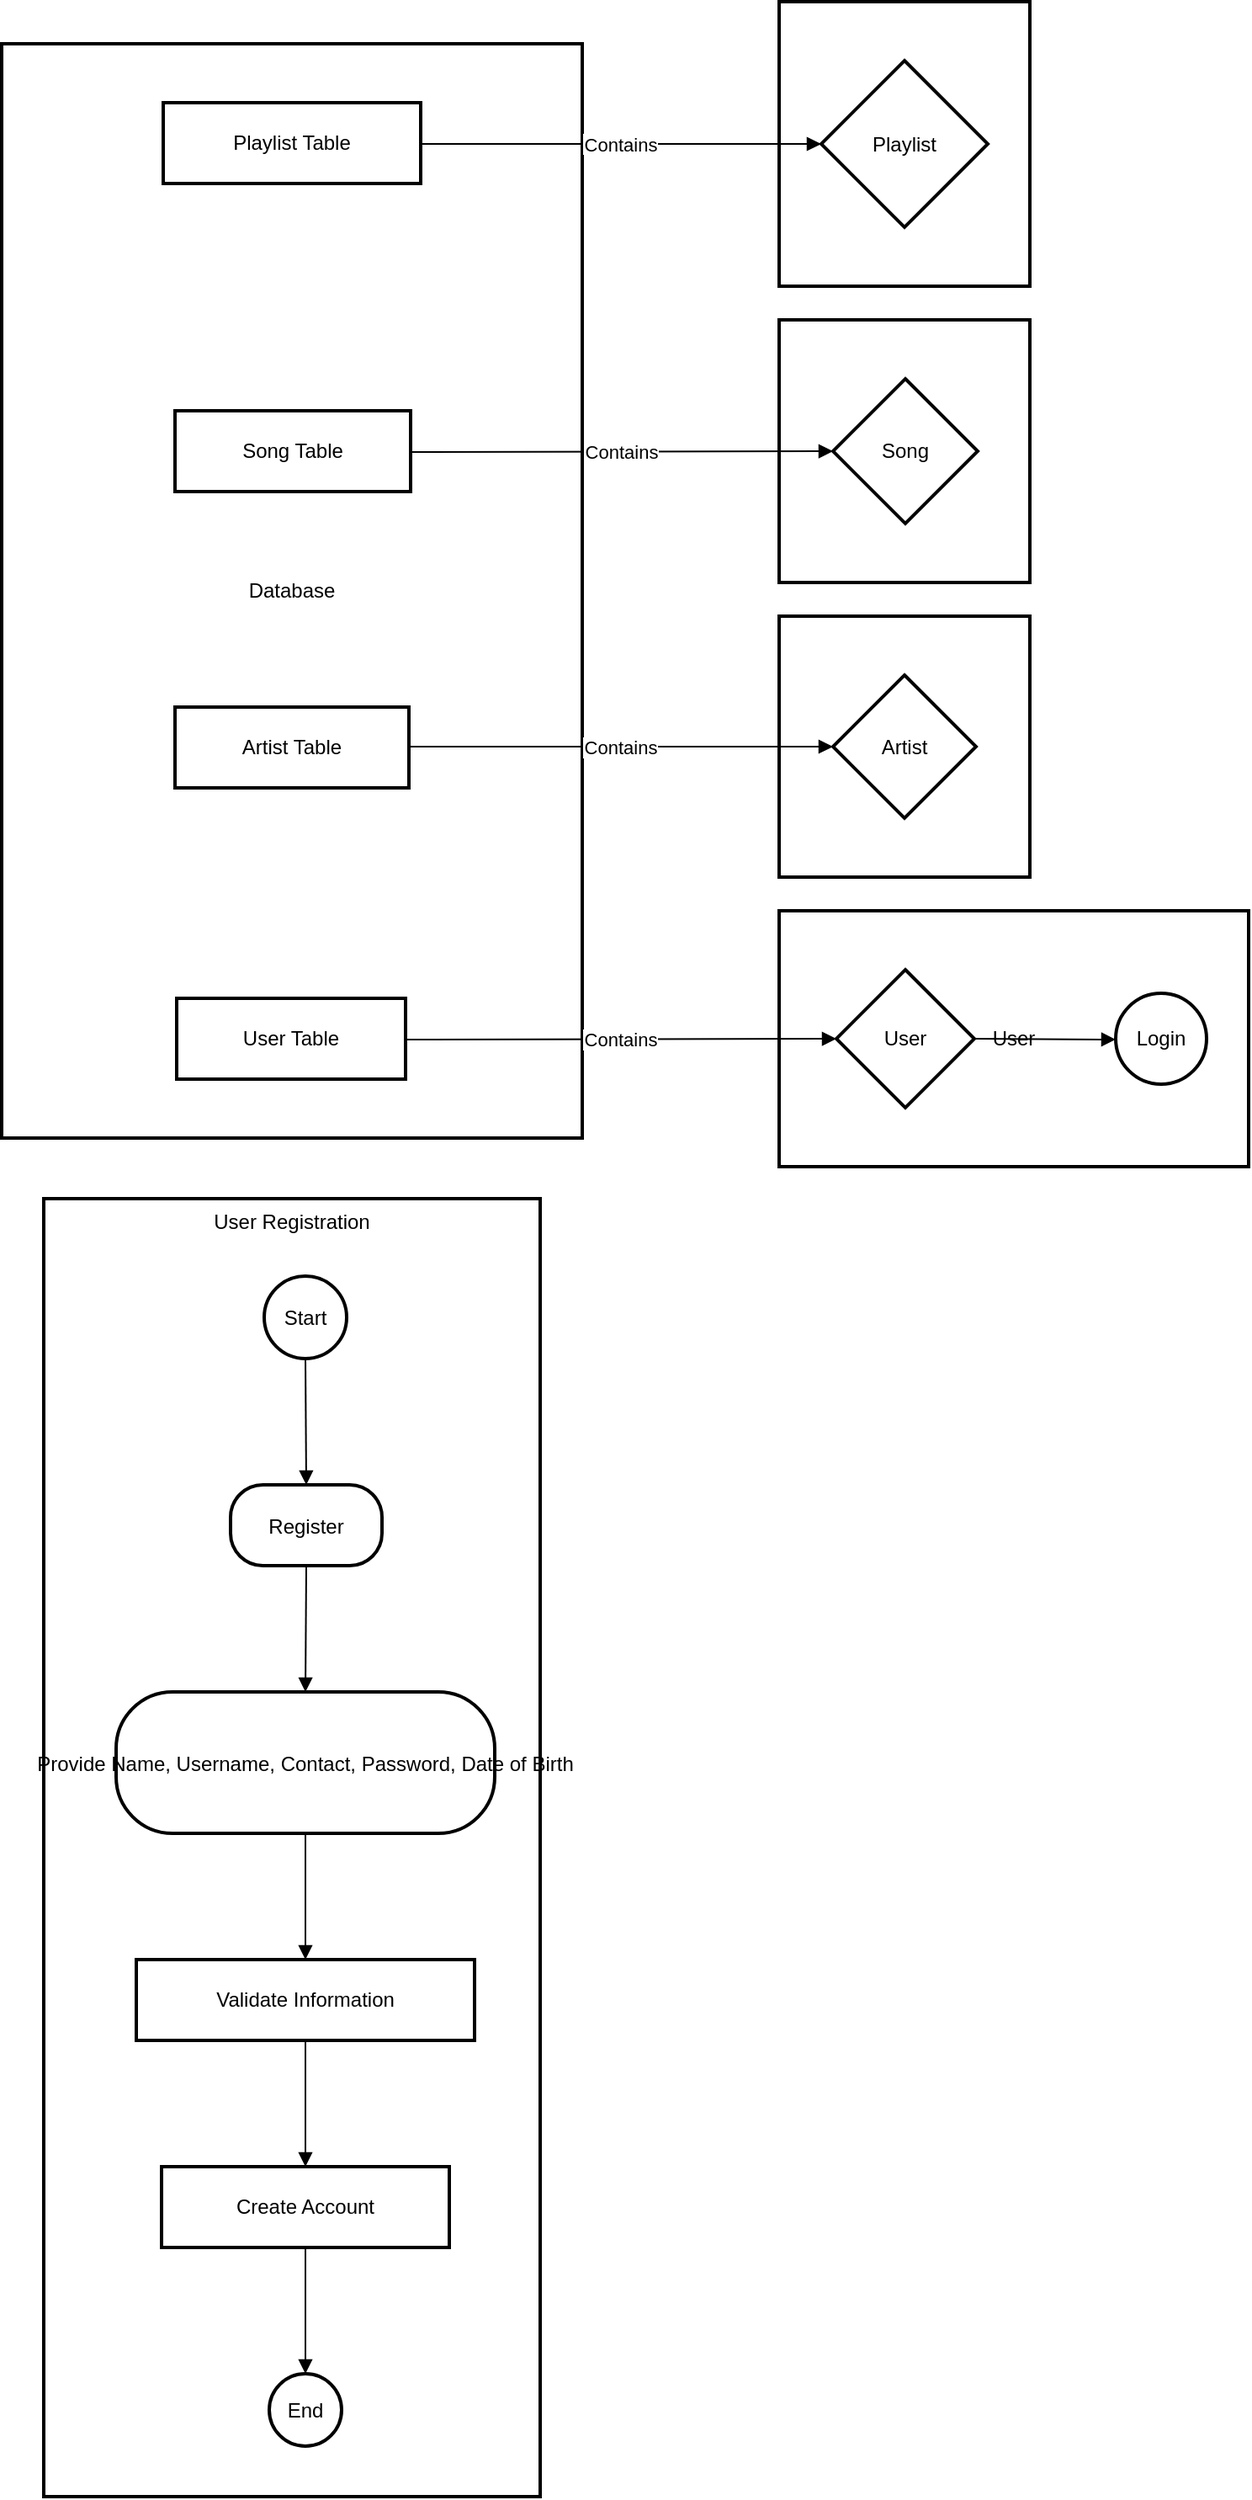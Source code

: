 <mxfile version="24.7.17">
  <diagram name="Page-1" id="pesUoowVq5dj4Hto5vK7">
    <mxGraphModel>
      <root>
        <mxCell id="0" />
        <mxCell id="1" parent="0" />
        <mxCell id="2" value="Playlist" style="whiteSpace=wrap;strokeWidth=2;" vertex="1" parent="1">
          <mxGeometry x="470" y="8" width="149" height="169" as="geometry" />
        </mxCell>
        <mxCell id="3" value="Song" style="whiteSpace=wrap;strokeWidth=2;" vertex="1" parent="1">
          <mxGeometry x="470" y="197" width="149" height="156" as="geometry" />
        </mxCell>
        <mxCell id="4" value="Artist" style="whiteSpace=wrap;strokeWidth=2;" vertex="1" parent="1">
          <mxGeometry x="470" y="373" width="149" height="155" as="geometry" />
        </mxCell>
        <mxCell id="5" value="User" style="whiteSpace=wrap;strokeWidth=2;" vertex="1" parent="1">
          <mxGeometry x="470" y="548" width="279" height="152" as="geometry" />
        </mxCell>
        <mxCell id="6" value="Database" style="whiteSpace=wrap;strokeWidth=2;" vertex="1" parent="1">
          <mxGeometry x="8" y="33" width="345" height="650" as="geometry" />
        </mxCell>
        <mxCell id="7" value="User Registration" style="whiteSpace=wrap;strokeWidth=2;verticalAlign=top;" vertex="1" parent="1">
          <mxGeometry x="33" y="719" width="295" height="771" as="geometry" />
        </mxCell>
        <mxCell id="8" value="Start" style="ellipse;aspect=fixed;strokeWidth=2;whiteSpace=wrap;" vertex="1" parent="7">
          <mxGeometry x="131" y="46" width="49" height="49" as="geometry" />
        </mxCell>
        <mxCell id="9" value="Register" style="rounded=1;arcSize=40;strokeWidth=2" vertex="1" parent="7">
          <mxGeometry x="111" y="170" width="90" height="48" as="geometry" />
        </mxCell>
        <mxCell id="10" value="Provide Name, Username, Contact, Password, Date of Birth" style="rounded=1;arcSize=40;strokeWidth=2" vertex="1" parent="7">
          <mxGeometry x="43" y="293" width="225" height="84" as="geometry" />
        </mxCell>
        <mxCell id="11" value="Validate Information" style="whiteSpace=wrap;strokeWidth=2;" vertex="1" parent="7">
          <mxGeometry x="55" y="452" width="201" height="48" as="geometry" />
        </mxCell>
        <mxCell id="12" value="Create Account" style="whiteSpace=wrap;strokeWidth=2;" vertex="1" parent="7">
          <mxGeometry x="70" y="575" width="171" height="48" as="geometry" />
        </mxCell>
        <mxCell id="13" value="End" style="ellipse;aspect=fixed;strokeWidth=2;whiteSpace=wrap;" vertex="1" parent="7">
          <mxGeometry x="134" y="698" width="43" height="43" as="geometry" />
        </mxCell>
        <mxCell id="14" value="" style="curved=1;startArrow=none;endArrow=block;exitX=0.5;exitY=0.99;entryX=0.5;entryY=-0.01;" edge="1" parent="7" source="8" target="9">
          <mxGeometry relative="1" as="geometry">
            <Array as="points" />
          </mxGeometry>
        </mxCell>
        <mxCell id="15" value="" style="curved=1;startArrow=none;endArrow=block;exitX=0.5;exitY=1;entryX=0.5;entryY=0;" edge="1" parent="7" source="9" target="10">
          <mxGeometry relative="1" as="geometry">
            <Array as="points" />
          </mxGeometry>
        </mxCell>
        <mxCell id="16" value="" style="curved=1;startArrow=none;endArrow=block;exitX=0.5;exitY=1;entryX=0.5;entryY=-0.01;" edge="1" parent="7" source="10" target="11">
          <mxGeometry relative="1" as="geometry">
            <Array as="points" />
          </mxGeometry>
        </mxCell>
        <mxCell id="17" value="" style="curved=1;startArrow=none;endArrow=block;exitX=0.5;exitY=1;entryX=0.5;entryY=0;" edge="1" parent="7" source="11" target="12">
          <mxGeometry relative="1" as="geometry">
            <Array as="points" />
          </mxGeometry>
        </mxCell>
        <mxCell id="18" value="" style="curved=1;startArrow=none;endArrow=block;exitX=0.5;exitY=1.01;entryX=0.5;entryY=0.01;" edge="1" parent="7" source="12" target="13">
          <mxGeometry relative="1" as="geometry">
            <Array as="points" />
          </mxGeometry>
        </mxCell>
        <mxCell id="19" value="User Table" style="whiteSpace=wrap;strokeWidth=2;" vertex="1" parent="1">
          <mxGeometry x="112" y="600" width="136" height="48" as="geometry" />
        </mxCell>
        <mxCell id="20" value="Artist Table" style="whiteSpace=wrap;strokeWidth=2;" vertex="1" parent="1">
          <mxGeometry x="111" y="427" width="139" height="48" as="geometry" />
        </mxCell>
        <mxCell id="21" value="Song Table" style="whiteSpace=wrap;strokeWidth=2;" vertex="1" parent="1">
          <mxGeometry x="111" y="251" width="140" height="48" as="geometry" />
        </mxCell>
        <mxCell id="22" value="Playlist Table" style="whiteSpace=wrap;strokeWidth=2;" vertex="1" parent="1">
          <mxGeometry x="104" y="68" width="153" height="48" as="geometry" />
        </mxCell>
        <mxCell id="23" value="User" style="rhombus;strokeWidth=2;whiteSpace=wrap;" vertex="1" parent="1">
          <mxGeometry x="504" y="583" width="82" height="82" as="geometry" />
        </mxCell>
        <mxCell id="24" value="Login" style="ellipse;aspect=fixed;strokeWidth=2;whiteSpace=wrap;" vertex="1" parent="1">
          <mxGeometry x="670" y="597" width="54" height="54" as="geometry" />
        </mxCell>
        <mxCell id="25" value="Artist" style="rhombus;strokeWidth=2;whiteSpace=wrap;" vertex="1" parent="1">
          <mxGeometry x="502" y="408" width="85" height="85" as="geometry" />
        </mxCell>
        <mxCell id="26" value="Song" style="rhombus;strokeWidth=2;whiteSpace=wrap;" vertex="1" parent="1">
          <mxGeometry x="502" y="232" width="86" height="86" as="geometry" />
        </mxCell>
        <mxCell id="27" value="Playlist" style="rhombus;strokeWidth=2;whiteSpace=wrap;" vertex="1" parent="1">
          <mxGeometry x="495" y="43" width="99" height="99" as="geometry" />
        </mxCell>
        <mxCell id="28" value="" style="curved=1;startArrow=none;endArrow=block;exitX=1;exitY=0.5;entryX=-0.01;entryY=0.51;" edge="1" parent="1" source="23" target="24">
          <mxGeometry relative="1" as="geometry">
            <Array as="points" />
          </mxGeometry>
        </mxCell>
        <mxCell id="29" value="Contains" style="curved=1;startArrow=none;endArrow=block;exitX=1.01;exitY=0.51;entryX=0;entryY=0.5;" edge="1" parent="1" source="19" target="23">
          <mxGeometry relative="1" as="geometry">
            <Array as="points" />
          </mxGeometry>
        </mxCell>
        <mxCell id="30" value="Contains" style="curved=1;startArrow=none;endArrow=block;exitX=1;exitY=0.49;entryX=0;entryY=0.5;" edge="1" parent="1" source="20" target="25">
          <mxGeometry relative="1" as="geometry">
            <Array as="points" />
          </mxGeometry>
        </mxCell>
        <mxCell id="31" value="Contains" style="curved=1;startArrow=none;endArrow=block;exitX=1;exitY=0.51;entryX=0;entryY=0.5;" edge="1" parent="1" source="21" target="26">
          <mxGeometry relative="1" as="geometry">
            <Array as="points" />
          </mxGeometry>
        </mxCell>
        <mxCell id="32" value="Contains" style="curved=1;startArrow=none;endArrow=block;exitX=1;exitY=0.51;entryX=0;entryY=0.5;" edge="1" parent="1" source="22" target="27">
          <mxGeometry relative="1" as="geometry">
            <Array as="points" />
          </mxGeometry>
        </mxCell>
      </root>
    </mxGraphModel>
  </diagram>
</mxfile>
